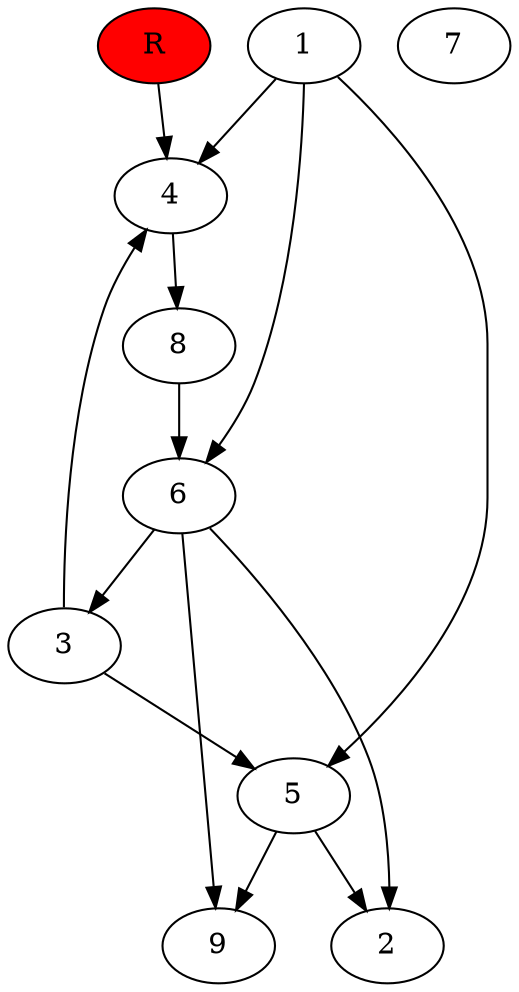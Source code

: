 digraph prb70706 {
	1
	2
	3
	4
	5
	6
	7
	8
	R [fillcolor="#ff0000" style=filled]
	1 -> 4
	1 -> 5
	1 -> 6
	3 -> 4
	3 -> 5
	4 -> 8
	5 -> 2
	5 -> 9
	6 -> 2
	6 -> 3
	6 -> 9
	8 -> 6
	R -> 4
}
